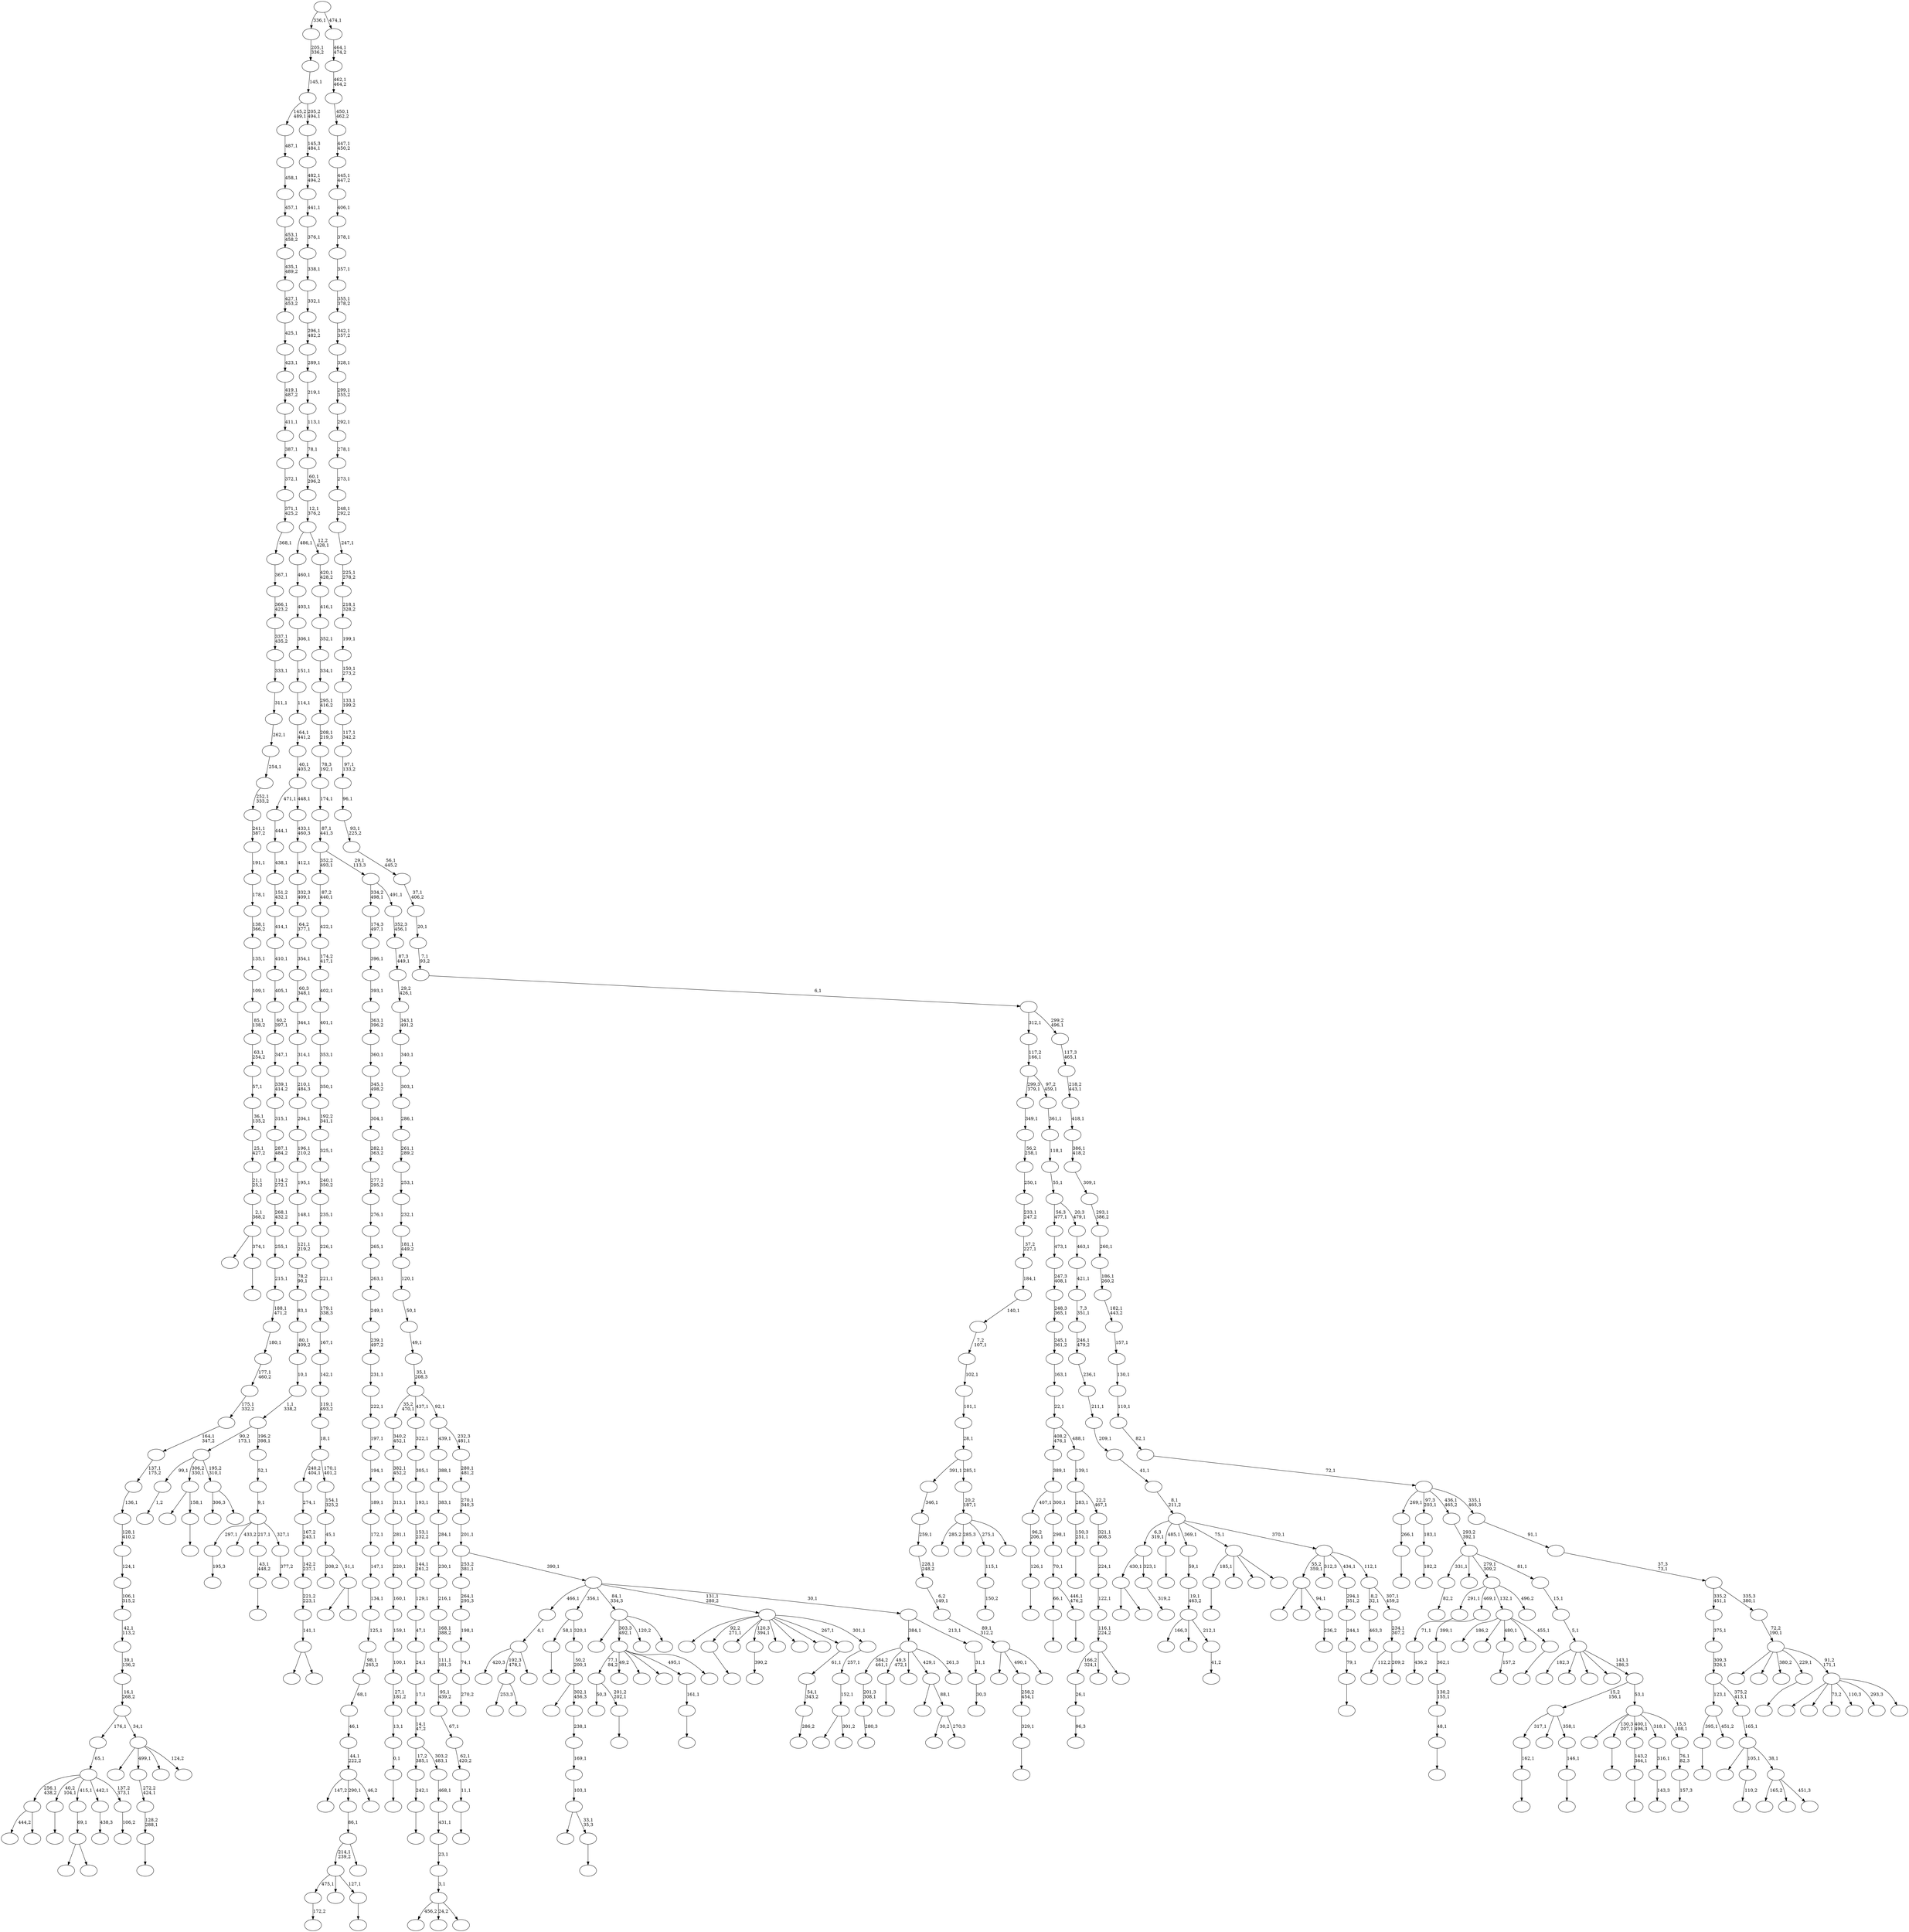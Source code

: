 digraph T {
	650 [label=""]
	649 [label=""]
	648 [label=""]
	647 [label=""]
	646 [label=""]
	645 [label=""]
	644 [label=""]
	643 [label=""]
	642 [label=""]
	641 [label=""]
	640 [label=""]
	639 [label=""]
	638 [label=""]
	637 [label=""]
	636 [label=""]
	635 [label=""]
	634 [label=""]
	633 [label=""]
	632 [label=""]
	631 [label=""]
	630 [label=""]
	629 [label=""]
	628 [label=""]
	627 [label=""]
	626 [label=""]
	625 [label=""]
	624 [label=""]
	623 [label=""]
	622 [label=""]
	621 [label=""]
	620 [label=""]
	619 [label=""]
	618 [label=""]
	617 [label=""]
	616 [label=""]
	615 [label=""]
	614 [label=""]
	613 [label=""]
	612 [label=""]
	611 [label=""]
	610 [label=""]
	609 [label=""]
	608 [label=""]
	607 [label=""]
	606 [label=""]
	605 [label=""]
	604 [label=""]
	603 [label=""]
	602 [label=""]
	601 [label=""]
	600 [label=""]
	599 [label=""]
	598 [label=""]
	597 [label=""]
	596 [label=""]
	595 [label=""]
	594 [label=""]
	593 [label=""]
	592 [label=""]
	591 [label=""]
	590 [label=""]
	589 [label=""]
	588 [label=""]
	587 [label=""]
	586 [label=""]
	585 [label=""]
	584 [label=""]
	583 [label=""]
	582 [label=""]
	581 [label=""]
	580 [label=""]
	579 [label=""]
	578 [label=""]
	577 [label=""]
	576 [label=""]
	575 [label=""]
	574 [label=""]
	573 [label=""]
	572 [label=""]
	571 [label=""]
	570 [label=""]
	569 [label=""]
	568 [label=""]
	567 [label=""]
	566 [label=""]
	565 [label=""]
	564 [label=""]
	563 [label=""]
	562 [label=""]
	561 [label=""]
	560 [label=""]
	559 [label=""]
	558 [label=""]
	557 [label=""]
	556 [label=""]
	555 [label=""]
	554 [label=""]
	553 [label=""]
	552 [label=""]
	551 [label=""]
	550 [label=""]
	549 [label=""]
	548 [label=""]
	547 [label=""]
	546 [label=""]
	545 [label=""]
	544 [label=""]
	543 [label=""]
	542 [label=""]
	541 [label=""]
	540 [label=""]
	539 [label=""]
	538 [label=""]
	537 [label=""]
	536 [label=""]
	535 [label=""]
	534 [label=""]
	533 [label=""]
	532 [label=""]
	531 [label=""]
	530 [label=""]
	529 [label=""]
	528 [label=""]
	527 [label=""]
	526 [label=""]
	525 [label=""]
	524 [label=""]
	523 [label=""]
	522 [label=""]
	521 [label=""]
	520 [label=""]
	519 [label=""]
	518 [label=""]
	517 [label=""]
	516 [label=""]
	515 [label=""]
	514 [label=""]
	513 [label=""]
	512 [label=""]
	511 [label=""]
	510 [label=""]
	509 [label=""]
	508 [label=""]
	507 [label=""]
	506 [label=""]
	505 [label=""]
	504 [label=""]
	503 [label=""]
	502 [label=""]
	501 [label=""]
	500 [label=""]
	499 [label=""]
	498 [label=""]
	497 [label=""]
	496 [label=""]
	495 [label=""]
	494 [label=""]
	493 [label=""]
	492 [label=""]
	491 [label=""]
	490 [label=""]
	489 [label=""]
	488 [label=""]
	487 [label=""]
	486 [label=""]
	485 [label=""]
	484 [label=""]
	483 [label=""]
	482 [label=""]
	481 [label=""]
	480 [label=""]
	479 [label=""]
	478 [label=""]
	477 [label=""]
	476 [label=""]
	475 [label=""]
	474 [label=""]
	473 [label=""]
	472 [label=""]
	471 [label=""]
	470 [label=""]
	469 [label=""]
	468 [label=""]
	467 [label=""]
	466 [label=""]
	465 [label=""]
	464 [label=""]
	463 [label=""]
	462 [label=""]
	461 [label=""]
	460 [label=""]
	459 [label=""]
	458 [label=""]
	457 [label=""]
	456 [label=""]
	455 [label=""]
	454 [label=""]
	453 [label=""]
	452 [label=""]
	451 [label=""]
	450 [label=""]
	449 [label=""]
	448 [label=""]
	447 [label=""]
	446 [label=""]
	445 [label=""]
	444 [label=""]
	443 [label=""]
	442 [label=""]
	441 [label=""]
	440 [label=""]
	439 [label=""]
	438 [label=""]
	437 [label=""]
	436 [label=""]
	435 [label=""]
	434 [label=""]
	433 [label=""]
	432 [label=""]
	431 [label=""]
	430 [label=""]
	429 [label=""]
	428 [label=""]
	427 [label=""]
	426 [label=""]
	425 [label=""]
	424 [label=""]
	423 [label=""]
	422 [label=""]
	421 [label=""]
	420 [label=""]
	419 [label=""]
	418 [label=""]
	417 [label=""]
	416 [label=""]
	415 [label=""]
	414 [label=""]
	413 [label=""]
	412 [label=""]
	411 [label=""]
	410 [label=""]
	409 [label=""]
	408 [label=""]
	407 [label=""]
	406 [label=""]
	405 [label=""]
	404 [label=""]
	403 [label=""]
	402 [label=""]
	401 [label=""]
	400 [label=""]
	399 [label=""]
	398 [label=""]
	397 [label=""]
	396 [label=""]
	395 [label=""]
	394 [label=""]
	393 [label=""]
	392 [label=""]
	391 [label=""]
	390 [label=""]
	389 [label=""]
	388 [label=""]
	387 [label=""]
	386 [label=""]
	385 [label=""]
	384 [label=""]
	383 [label=""]
	382 [label=""]
	381 [label=""]
	380 [label=""]
	379 [label=""]
	378 [label=""]
	377 [label=""]
	376 [label=""]
	375 [label=""]
	374 [label=""]
	373 [label=""]
	372 [label=""]
	371 [label=""]
	370 [label=""]
	369 [label=""]
	368 [label=""]
	367 [label=""]
	366 [label=""]
	365 [label=""]
	364 [label=""]
	363 [label=""]
	362 [label=""]
	361 [label=""]
	360 [label=""]
	359 [label=""]
	358 [label=""]
	357 [label=""]
	356 [label=""]
	355 [label=""]
	354 [label=""]
	353 [label=""]
	352 [label=""]
	351 [label=""]
	350 [label=""]
	349 [label=""]
	348 [label=""]
	347 [label=""]
	346 [label=""]
	345 [label=""]
	344 [label=""]
	343 [label=""]
	342 [label=""]
	341 [label=""]
	340 [label=""]
	339 [label=""]
	338 [label=""]
	337 [label=""]
	336 [label=""]
	335 [label=""]
	334 [label=""]
	333 [label=""]
	332 [label=""]
	331 [label=""]
	330 [label=""]
	329 [label=""]
	328 [label=""]
	327 [label=""]
	326 [label=""]
	325 [label=""]
	324 [label=""]
	323 [label=""]
	322 [label=""]
	321 [label=""]
	320 [label=""]
	319 [label=""]
	318 [label=""]
	317 [label=""]
	316 [label=""]
	315 [label=""]
	314 [label=""]
	313 [label=""]
	312 [label=""]
	311 [label=""]
	310 [label=""]
	309 [label=""]
	308 [label=""]
	307 [label=""]
	306 [label=""]
	305 [label=""]
	304 [label=""]
	303 [label=""]
	302 [label=""]
	301 [label=""]
	300 [label=""]
	299 [label=""]
	298 [label=""]
	297 [label=""]
	296 [label=""]
	295 [label=""]
	294 [label=""]
	293 [label=""]
	292 [label=""]
	291 [label=""]
	290 [label=""]
	289 [label=""]
	288 [label=""]
	287 [label=""]
	286 [label=""]
	285 [label=""]
	284 [label=""]
	283 [label=""]
	282 [label=""]
	281 [label=""]
	280 [label=""]
	279 [label=""]
	278 [label=""]
	277 [label=""]
	276 [label=""]
	275 [label=""]
	274 [label=""]
	273 [label=""]
	272 [label=""]
	271 [label=""]
	270 [label=""]
	269 [label=""]
	268 [label=""]
	267 [label=""]
	266 [label=""]
	265 [label=""]
	264 [label=""]
	263 [label=""]
	262 [label=""]
	261 [label=""]
	260 [label=""]
	259 [label=""]
	258 [label=""]
	257 [label=""]
	256 [label=""]
	255 [label=""]
	254 [label=""]
	253 [label=""]
	252 [label=""]
	251 [label=""]
	250 [label=""]
	249 [label=""]
	248 [label=""]
	247 [label=""]
	246 [label=""]
	245 [label=""]
	244 [label=""]
	243 [label=""]
	242 [label=""]
	241 [label=""]
	240 [label=""]
	239 [label=""]
	238 [label=""]
	237 [label=""]
	236 [label=""]
	235 [label=""]
	234 [label=""]
	233 [label=""]
	232 [label=""]
	231 [label=""]
	230 [label=""]
	229 [label=""]
	228 [label=""]
	227 [label=""]
	226 [label=""]
	225 [label=""]
	224 [label=""]
	223 [label=""]
	222 [label=""]
	221 [label=""]
	220 [label=""]
	219 [label=""]
	218 [label=""]
	217 [label=""]
	216 [label=""]
	215 [label=""]
	214 [label=""]
	213 [label=""]
	212 [label=""]
	211 [label=""]
	210 [label=""]
	209 [label=""]
	208 [label=""]
	207 [label=""]
	206 [label=""]
	205 [label=""]
	204 [label=""]
	203 [label=""]
	202 [label=""]
	201 [label=""]
	200 [label=""]
	199 [label=""]
	198 [label=""]
	197 [label=""]
	196 [label=""]
	195 [label=""]
	194 [label=""]
	193 [label=""]
	192 [label=""]
	191 [label=""]
	190 [label=""]
	189 [label=""]
	188 [label=""]
	187 [label=""]
	186 [label=""]
	185 [label=""]
	184 [label=""]
	183 [label=""]
	182 [label=""]
	181 [label=""]
	180 [label=""]
	179 [label=""]
	178 [label=""]
	177 [label=""]
	176 [label=""]
	175 [label=""]
	174 [label=""]
	173 [label=""]
	172 [label=""]
	171 [label=""]
	170 [label=""]
	169 [label=""]
	168 [label=""]
	167 [label=""]
	166 [label=""]
	165 [label=""]
	164 [label=""]
	163 [label=""]
	162 [label=""]
	161 [label=""]
	160 [label=""]
	159 [label=""]
	158 [label=""]
	157 [label=""]
	156 [label=""]
	155 [label=""]
	154 [label=""]
	153 [label=""]
	152 [label=""]
	151 [label=""]
	150 [label=""]
	149 [label=""]
	148 [label=""]
	147 [label=""]
	146 [label=""]
	145 [label=""]
	144 [label=""]
	143 [label=""]
	142 [label=""]
	141 [label=""]
	140 [label=""]
	139 [label=""]
	138 [label=""]
	137 [label=""]
	136 [label=""]
	135 [label=""]
	134 [label=""]
	133 [label=""]
	132 [label=""]
	131 [label=""]
	130 [label=""]
	129 [label=""]
	128 [label=""]
	127 [label=""]
	126 [label=""]
	125 [label=""]
	124 [label=""]
	123 [label=""]
	122 [label=""]
	121 [label=""]
	120 [label=""]
	119 [label=""]
	118 [label=""]
	117 [label=""]
	116 [label=""]
	115 [label=""]
	114 [label=""]
	113 [label=""]
	112 [label=""]
	111 [label=""]
	110 [label=""]
	109 [label=""]
	108 [label=""]
	107 [label=""]
	106 [label=""]
	105 [label=""]
	104 [label=""]
	103 [label=""]
	102 [label=""]
	101 [label=""]
	100 [label=""]
	99 [label=""]
	98 [label=""]
	97 [label=""]
	96 [label=""]
	95 [label=""]
	94 [label=""]
	93 [label=""]
	92 [label=""]
	91 [label=""]
	90 [label=""]
	89 [label=""]
	88 [label=""]
	87 [label=""]
	86 [label=""]
	85 [label=""]
	84 [label=""]
	83 [label=""]
	82 [label=""]
	81 [label=""]
	80 [label=""]
	79 [label=""]
	78 [label=""]
	77 [label=""]
	76 [label=""]
	75 [label=""]
	74 [label=""]
	73 [label=""]
	72 [label=""]
	71 [label=""]
	70 [label=""]
	69 [label=""]
	68 [label=""]
	67 [label=""]
	66 [label=""]
	65 [label=""]
	64 [label=""]
	63 [label=""]
	62 [label=""]
	61 [label=""]
	60 [label=""]
	59 [label=""]
	58 [label=""]
	57 [label=""]
	56 [label=""]
	55 [label=""]
	54 [label=""]
	53 [label=""]
	52 [label=""]
	51 [label=""]
	50 [label=""]
	49 [label=""]
	48 [label=""]
	47 [label=""]
	46 [label=""]
	45 [label=""]
	44 [label=""]
	43 [label=""]
	42 [label=""]
	41 [label=""]
	40 [label=""]
	39 [label=""]
	38 [label=""]
	37 [label=""]
	36 [label=""]
	35 [label=""]
	34 [label=""]
	33 [label=""]
	32 [label=""]
	31 [label=""]
	30 [label=""]
	29 [label=""]
	28 [label=""]
	27 [label=""]
	26 [label=""]
	25 [label=""]
	24 [label=""]
	23 [label=""]
	22 [label=""]
	21 [label=""]
	20 [label=""]
	19 [label=""]
	18 [label=""]
	17 [label=""]
	16 [label=""]
	15 [label=""]
	14 [label=""]
	13 [label=""]
	12 [label=""]
	11 [label=""]
	10 [label=""]
	9 [label=""]
	8 [label=""]
	7 [label=""]
	6 [label=""]
	5 [label=""]
	4 [label=""]
	3 [label=""]
	2 [label=""]
	1 [label=""]
	0 [label=""]
	643 -> 647 [label="444,2"]
	643 -> 644 [label=""]
	641 -> 642 [label=""]
	639 -> 640 [label=""]
	638 -> 639 [label="128,2\n288,1"]
	637 -> 638 [label="272,2\n424,1"]
	635 -> 636 [label=""]
	634 -> 635 [label="150,3\n251,1"]
	632 -> 633 [label="280,3"]
	631 -> 632 [label="201,3\n308,1"]
	627 -> 628 [label=""]
	626 -> 627 [label="162,1"]
	619 -> 620 [label=""]
	618 -> 649 [label="50,3"]
	618 -> 619 [label="201,2\n202,1"]
	616 -> 617 [label="195,3"]
	611 -> 612 [label="172,2"]
	607 -> 608 [label=""]
	606 -> 607 [label="11,1"]
	605 -> 606 [label="62,1\n420,2"]
	604 -> 605 [label="67,1"]
	603 -> 604 [label="95,1\n439,2"]
	602 -> 603 [label="111,1\n181,3"]
	601 -> 602 [label="168,1\n388,2"]
	600 -> 601 [label="216,1"]
	599 -> 600 [label="230,1"]
	598 -> 599 [label="284,1"]
	597 -> 598 [label="383,1"]
	596 -> 597 [label="388,1"]
	592 -> 593 [label=""]
	590 -> 591 [label=""]
	587 -> 588 [label=""]
	586 -> 587 [label="0,1"]
	585 -> 586 [label="13,1"]
	584 -> 585 [label="27,1\n181,2"]
	583 -> 584 [label="100,1"]
	582 -> 583 [label="159,1"]
	581 -> 582 [label="160,1"]
	580 -> 581 [label="220,1"]
	579 -> 580 [label="281,1"]
	578 -> 579 [label="313,1"]
	577 -> 578 [label="382,1\n452,2"]
	576 -> 577 [label="340,2\n452,1"]
	574 -> 575 [label=""]
	568 -> 629 [label=""]
	568 -> 569 [label=""]
	566 -> 567 [label=""]
	560 -> 561 [label=""]
	559 -> 560 [label="126,1"]
	558 -> 559 [label="96,2\n206,1"]
	555 -> 556 [label=""]
	554 -> 574 [label="66,1"]
	554 -> 555 [label="446,1\n476,2"]
	553 -> 554 [label="70,1"]
	552 -> 553 [label="298,1"]
	551 -> 558 [label="407,1"]
	551 -> 552 [label="300,1"]
	550 -> 551 [label="389,1"]
	546 -> 613 [label=""]
	546 -> 547 [label=""]
	545 -> 546 [label="69,1"]
	543 -> 544 [label="157,2"]
	541 -> 542 [label=""]
	540 -> 541 [label="146,1"]
	539 -> 626 [label="317,1"]
	539 -> 595 [label=""]
	539 -> 540 [label="358,1"]
	537 -> 538 [label="436,2"]
	536 -> 537 [label="71,1"]
	534 -> 535 [label="82,2"]
	532 -> 533 [label=""]
	531 -> 532 [label="48,1"]
	530 -> 531 [label="130,2\n155,1"]
	529 -> 530 [label="362,1"]
	528 -> 529 [label="399,1"]
	525 -> 526 [label="96,3"]
	524 -> 525 [label="26,1"]
	520 -> 521 [label=""]
	519 -> 520 [label="242,1"]
	517 -> 518 [label="438,3"]
	514 -> 515 [label=""]
	511 -> 512 [label="319,2"]
	510 -> 568 [label="430,1"]
	510 -> 511 [label="323,1"]
	508 -> 509 [label=""]
	507 -> 508 [label="143,2\n364,1"]
	502 -> 563 [label="253,3"]
	502 -> 503 [label=""]
	498 -> 499 [label=""]
	496 -> 497 [label=""]
	495 -> 496 [label="329,1"]
	494 -> 495 [label="258,2\n454,1"]
	490 -> 491 [label=""]
	489 -> 490 [label="161,1"]
	485 -> 486 [label="106,2"]
	484 -> 643 [label="256,1\n438,2"]
	484 -> 566 [label="40,2\n104,1"]
	484 -> 545 [label="415,1"]
	484 -> 517 [label="442,1"]
	484 -> 485 [label="137,2\n373,1"]
	483 -> 484 [label="65,1"]
	475 -> 505 [label=""]
	475 -> 476 [label=""]
	474 -> 475 [label="141,1"]
	473 -> 474 [label="221,2\n223,1"]
	472 -> 473 [label="142,2\n237,1"]
	471 -> 472 [label="167,2\n243,1"]
	470 -> 471 [label="274,1"]
	468 -> 589 [label="420,3"]
	468 -> 502 [label="192,3\n478,1"]
	468 -> 469 [label=""]
	467 -> 468 [label="4,1"]
	465 -> 466 [label="1,2"]
	463 -> 513 [label="456,2"]
	463 -> 487 [label="24,2"]
	463 -> 464 [label=""]
	462 -> 463 [label="3,1"]
	461 -> 462 [label="23,1"]
	460 -> 461 [label="431,1"]
	459 -> 460 [label="468,1"]
	458 -> 519 [label="17,2\n385,1"]
	458 -> 459 [label="303,2\n483,1"]
	457 -> 458 [label="14,1\n47,2"]
	456 -> 457 [label="17,1"]
	455 -> 456 [label="24,1"]
	454 -> 455 [label="47,1"]
	453 -> 454 [label="129,1"]
	452 -> 453 [label="144,1\n261,2"]
	451 -> 452 [label="153,1\n232,2"]
	450 -> 451 [label="193,1"]
	449 -> 450 [label="305,1"]
	448 -> 449 [label="322,1"]
	445 -> 446 [label="390,2"]
	441 -> 442 [label=""]
	440 -> 624 [label=""]
	440 -> 441 [label="374,1"]
	439 -> 440 [label="2,1\n368,2"]
	438 -> 439 [label="21,1\n25,2"]
	437 -> 438 [label="25,1\n427,2"]
	436 -> 437 [label="36,1\n135,2"]
	435 -> 436 [label="57,1"]
	434 -> 435 [label="63,1\n254,2"]
	433 -> 434 [label="85,1\n138,2"]
	432 -> 433 [label="109,1"]
	431 -> 432 [label="135,1"]
	430 -> 431 [label="138,1\n366,2"]
	429 -> 430 [label="178,1"]
	428 -> 429 [label="191,1"]
	427 -> 428 [label="241,1\n387,2"]
	426 -> 427 [label="252,1\n333,2"]
	425 -> 426 [label="254,1"]
	424 -> 425 [label="262,1"]
	423 -> 424 [label="311,1"]
	422 -> 423 [label="333,1"]
	421 -> 422 [label="337,1\n435,2"]
	420 -> 421 [label="366,1\n423,2"]
	419 -> 420 [label="367,1"]
	418 -> 419 [label="368,1"]
	417 -> 418 [label="371,1\n425,2"]
	416 -> 417 [label="372,1"]
	415 -> 416 [label="387,1"]
	414 -> 415 [label="411,1"]
	413 -> 414 [label="419,1\n487,2"]
	412 -> 413 [label="423,1"]
	411 -> 412 [label="425,1"]
	410 -> 411 [label="427,1\n453,2"]
	409 -> 410 [label="435,1\n489,2"]
	408 -> 409 [label="453,1\n458,2"]
	407 -> 408 [label="457,1"]
	406 -> 407 [label="458,1"]
	405 -> 406 [label="487,1"]
	403 -> 514 [label="395,1"]
	403 -> 404 [label="451,2"]
	398 -> 399 [label="236,2"]
	397 -> 646 [label=""]
	397 -> 557 [label=""]
	397 -> 398 [label="94,1"]
	393 -> 394 [label=""]
	392 -> 611 [label="475,1"]
	392 -> 443 [label=""]
	392 -> 393 [label="127,1"]
	390 -> 615 [label=""]
	390 -> 391 [label=""]
	389 -> 481 [label="208,2"]
	389 -> 390 [label="51,1"]
	388 -> 389 [label="45,1"]
	387 -> 388 [label="154,1\n325,2"]
	386 -> 470 [label="240,2\n404,1"]
	386 -> 387 [label="170,1\n401,2"]
	385 -> 386 [label="18,1"]
	384 -> 385 [label="119,1\n493,2"]
	383 -> 384 [label="142,1"]
	382 -> 383 [label="167,1"]
	381 -> 382 [label="179,1\n338,3"]
	380 -> 381 [label="221,1"]
	379 -> 380 [label="226,1"]
	378 -> 379 [label="235,1"]
	377 -> 378 [label="240,1\n350,2"]
	376 -> 377 [label="325,1"]
	375 -> 376 [label="192,2\n341,1"]
	374 -> 375 [label="350,1"]
	373 -> 374 [label="353,1"]
	372 -> 373 [label="401,1"]
	371 -> 372 [label="402,1"]
	370 -> 371 [label="174,2\n417,1"]
	369 -> 370 [label="422,1"]
	368 -> 369 [label="87,2\n440,1"]
	366 -> 367 [label="150,2"]
	365 -> 366 [label="115,1"]
	362 -> 363 [label="143,3"]
	361 -> 362 [label="316,1"]
	357 -> 358 [label=""]
	356 -> 501 [label=""]
	356 -> 357 [label="158,1"]
	354 -> 355 [label=""]
	352 -> 353 [label=""]
	351 -> 352 [label="79,1"]
	350 -> 351 [label="244,1"]
	349 -> 350 [label="294,1\n351,2"]
	347 -> 348 [label=""]
	345 -> 648 [label=""]
	345 -> 637 [label="499,1"]
	345 -> 492 [label=""]
	345 -> 346 [label="124,2"]
	344 -> 483 [label="176,1"]
	344 -> 345 [label="34,1"]
	343 -> 344 [label="16,1\n268,2"]
	342 -> 343 [label="39,1\n136,2"]
	341 -> 342 [label="42,1\n113,2"]
	340 -> 341 [label="106,1\n315,2"]
	339 -> 340 [label="124,1"]
	338 -> 339 [label="128,1\n410,2"]
	337 -> 338 [label="136,1"]
	336 -> 337 [label="137,1\n175,2"]
	335 -> 336 [label="164,1\n347,2"]
	334 -> 335 [label="175,1\n332,2"]
	333 -> 334 [label="177,1\n460,2"]
	332 -> 333 [label="180,1"]
	331 -> 332 [label="188,1\n471,2"]
	330 -> 331 [label="215,1"]
	329 -> 330 [label="255,1"]
	328 -> 329 [label="268,1\n432,2"]
	327 -> 328 [label="114,2\n272,1"]
	326 -> 327 [label="287,1\n484,2"]
	325 -> 326 [label="315,1"]
	324 -> 325 [label="339,1\n414,2"]
	323 -> 324 [label="347,1"]
	322 -> 323 [label="60,2\n397,1"]
	321 -> 322 [label="405,1"]
	320 -> 321 [label="410,1"]
	319 -> 320 [label="414,1"]
	318 -> 319 [label="151,2\n432,1"]
	317 -> 318 [label="438,1"]
	316 -> 317 [label="444,1"]
	314 -> 315 [label=""]
	312 -> 313 [label=""]
	311 -> 312 [label="43,1\n448,2"]
	309 -> 310 [label="41,2"]
	308 -> 625 [label="166,3"]
	308 -> 400 [label=""]
	308 -> 309 [label="212,1"]
	307 -> 308 [label="19,1\n463,2"]
	306 -> 307 [label="59,1"]
	303 -> 304 [label=""]
	302 -> 570 [label="186,2"]
	302 -> 548 [label=""]
	302 -> 543 [label="480,1"]
	302 -> 500 [label=""]
	302 -> 303 [label="455,1"]
	300 -> 301 [label="110,2"]
	298 -> 299 [label=""]
	297 -> 298 [label="266,1"]
	295 -> 359 [label="30,2"]
	295 -> 296 [label="270,3"]
	294 -> 564 [label=""]
	294 -> 295 [label="88,1"]
	292 -> 527 [label="306,3"]
	292 -> 293 [label=""]
	291 -> 465 [label="99,1"]
	291 -> 356 [label="306,2\n330,1"]
	291 -> 292 [label="195,2\n310,1"]
	289 -> 290 [label=""]
	288 -> 623 [label=""]
	288 -> 289 [label="33,1\n35,3"]
	287 -> 288 [label="103,1"]
	286 -> 287 [label="169,1"]
	285 -> 286 [label="238,1"]
	284 -> 402 [label=""]
	284 -> 285 [label="302,1\n456,3"]
	283 -> 284 [label="50,2\n200,1"]
	282 -> 347 [label="58,1"]
	282 -> 283 [label="320,1"]
	280 -> 618 [label="77,1\n84,2"]
	280 -> 610 [label="49,2"]
	280 -> 609 [label=""]
	280 -> 573 [label=""]
	280 -> 489 [label="495,1"]
	280 -> 281 [label=""]
	278 -> 631 [label="384,2\n461,1"]
	278 -> 592 [label="49,3\n472,1"]
	278 -> 478 [label=""]
	278 -> 294 [label="429,1"]
	278 -> 279 [label="261,3"]
	276 -> 641 [label="185,1"]
	276 -> 447 [label=""]
	276 -> 305 [label=""]
	276 -> 277 [label=""]
	272 -> 614 [label=""]
	272 -> 494 [label="490,1"]
	272 -> 273 [label=""]
	271 -> 272 [label="89,1\n312,2"]
	270 -> 271 [label="6,2\n149,1"]
	269 -> 270 [label="228,1\n248,2"]
	268 -> 269 [label="259,1"]
	267 -> 268 [label="346,1"]
	265 -> 536 [label="291,1"]
	265 -> 528 [label="469,1"]
	265 -> 302 [label="132,1"]
	265 -> 266 [label="496,2"]
	263 -> 264 [label="377,2"]
	262 -> 616 [label="297,1"]
	262 -> 506 [label="433,2"]
	262 -> 311 [label="217,1"]
	262 -> 263 [label="327,1"]
	261 -> 262 [label="9,1"]
	260 -> 261 [label="52,1"]
	259 -> 291 [label="90,2\n173,1"]
	259 -> 260 [label="196,2\n398,1"]
	258 -> 259 [label="1,1\n338,2"]
	257 -> 258 [label="10,1"]
	256 -> 257 [label="80,1\n409,2"]
	255 -> 256 [label="83,1"]
	254 -> 255 [label="78,2\n90,1"]
	253 -> 254 [label="121,1\n219,2"]
	252 -> 253 [label="148,1"]
	251 -> 252 [label="195,1"]
	250 -> 251 [label="196,1\n210,2"]
	249 -> 250 [label="204,1"]
	248 -> 249 [label="210,1\n484,3"]
	247 -> 248 [label="314,1"]
	246 -> 247 [label="344,1"]
	245 -> 246 [label="60,3\n348,1"]
	244 -> 245 [label="354,1"]
	243 -> 244 [label="64,2\n377,1"]
	242 -> 243 [label="332,3\n409,1"]
	241 -> 242 [label="412,1"]
	240 -> 241 [label="433,1\n460,3"]
	239 -> 316 [label="471,1"]
	239 -> 240 [label="448,1"]
	238 -> 239 [label="40,1\n403,2"]
	237 -> 238 [label="64,1\n441,2"]
	236 -> 237 [label="114,1"]
	235 -> 236 [label="151,1"]
	234 -> 235 [label="306,1"]
	233 -> 234 [label="403,1"]
	232 -> 233 [label="460,1"]
	229 -> 230 [label="270,2"]
	228 -> 229 [label="74,1"]
	227 -> 228 [label="198,1"]
	226 -> 227 [label="264,1\n295,3"]
	223 -> 224 [label="286,2"]
	222 -> 223 [label="54,1\n343,2"]
	221 -> 222 [label="61,1"]
	219 -> 220 [label="182,2"]
	218 -> 219 [label="183,1"]
	216 -> 524 [label="166,2\n324,1"]
	216 -> 395 [label=""]
	216 -> 217 [label=""]
	215 -> 216 [label="116,1\n224,2"]
	214 -> 215 [label="122,1"]
	213 -> 214 [label="224,1"]
	212 -> 213 [label="321,1\n408,3"]
	211 -> 634 [label="283,1"]
	211 -> 212 [label="22,2\n467,1"]
	210 -> 211 [label="139,1"]
	209 -> 550 [label="408,2\n476,1"]
	209 -> 210 [label="488,1"]
	208 -> 209 [label="22,1"]
	207 -> 208 [label="163,1"]
	206 -> 207 [label="245,1\n361,2"]
	205 -> 206 [label="248,3\n365,1"]
	204 -> 205 [label="247,3\n408,1"]
	203 -> 204 [label="473,1"]
	201 -> 565 [label="165,2"]
	201 -> 479 [label=""]
	201 -> 202 [label="451,3"]
	200 -> 622 [label=""]
	200 -> 300 [label="105,1"]
	200 -> 201 [label="38,1"]
	199 -> 200 [label="165,1"]
	198 -> 403 [label="123,1"]
	198 -> 199 [label="375,2\n413,1"]
	197 -> 198 [label="309,3\n326,1"]
	196 -> 197 [label="375,1"]
	194 -> 444 [label=""]
	194 -> 280 [label="303,3\n492,1"]
	194 -> 274 [label="120,2"]
	194 -> 195 [label=""]
	192 -> 193 [label="157,3"]
	191 -> 192 [label="76,1\n82,3"]
	190 -> 594 [label=""]
	190 -> 590 [label="130,3\n207,1"]
	190 -> 507 [label="400,1\n496,3"]
	190 -> 361 [label="318,1"]
	190 -> 191 [label="15,3\n108,1"]
	189 -> 539 [label="15,2\n156,1"]
	189 -> 190 [label="53,1"]
	188 -> 645 [label="182,3"]
	188 -> 630 [label=""]
	188 -> 488 [label=""]
	188 -> 275 [label=""]
	188 -> 189 [label="143,1\n186,3"]
	187 -> 188 [label="5,1"]
	186 -> 187 [label="15,1"]
	185 -> 534 [label="331,1"]
	185 -> 360 [label=""]
	185 -> 265 [label="279,1\n309,2"]
	185 -> 186 [label="81,1"]
	184 -> 185 [label="293,2\n392,1"]
	182 -> 392 [label="214,1\n239,2"]
	182 -> 183 [label=""]
	181 -> 182 [label="86,1"]
	179 -> 571 [label="285,2"]
	179 -> 504 [label="285,3"]
	179 -> 365 [label="275,1"]
	179 -> 180 [label=""]
	178 -> 179 [label="20,2\n187,1"]
	177 -> 267 [label="391,1"]
	177 -> 178 [label="285,1"]
	176 -> 177 [label="28,1"]
	175 -> 176 [label="101,1"]
	174 -> 175 [label="102,1"]
	173 -> 174 [label="7,2\n107,1"]
	172 -> 173 [label="140,1"]
	171 -> 172 [label="184,1"]
	170 -> 171 [label="37,2\n227,1"]
	169 -> 170 [label="233,1\n247,2"]
	168 -> 169 [label="250,1"]
	167 -> 168 [label="56,2\n258,1"]
	166 -> 167 [label="349,1"]
	164 -> 523 [label=""]
	164 -> 165 [label="301,2"]
	163 -> 164 [label="152,1"]
	162 -> 163 [label="257,1"]
	161 -> 621 [label=""]
	161 -> 498 [label="92,2\n271,1"]
	161 -> 493 [label=""]
	161 -> 445 [label="120,3\n394,1"]
	161 -> 401 [label=""]
	161 -> 231 [label=""]
	161 -> 225 [label=""]
	161 -> 221 [label="267,1"]
	161 -> 162 [label="301,1"]
	159 -> 482 [label="147,2"]
	159 -> 181 [label="290,1"]
	159 -> 160 [label="46,2"]
	158 -> 159 [label="44,1\n222,2"]
	157 -> 158 [label="46,1"]
	156 -> 157 [label="68,1"]
	155 -> 156 [label="98,1\n265,2"]
	154 -> 155 [label="125,1"]
	153 -> 154 [label="134,1"]
	152 -> 153 [label="147,1"]
	151 -> 152 [label="172,1"]
	150 -> 151 [label="189,1"]
	149 -> 150 [label="194,1"]
	148 -> 149 [label="197,1"]
	147 -> 148 [label="222,1"]
	146 -> 147 [label="231,1"]
	145 -> 146 [label="239,1\n497,2"]
	144 -> 145 [label="249,1"]
	143 -> 144 [label="263,1"]
	142 -> 143 [label="265,1"]
	141 -> 142 [label="276,1"]
	140 -> 141 [label="277,1\n295,2"]
	139 -> 140 [label="282,1\n363,2"]
	138 -> 139 [label="304,1"]
	137 -> 138 [label="345,1\n498,2"]
	136 -> 137 [label="360,1"]
	135 -> 136 [label="363,1\n396,2"]
	134 -> 135 [label="393,1"]
	133 -> 134 [label="396,1"]
	132 -> 133 [label="174,3\n497,1"]
	130 -> 131 [label="30,3"]
	129 -> 130 [label="31,1"]
	128 -> 278 [label="384,1"]
	128 -> 129 [label="213,1"]
	127 -> 467 [label="466,1"]
	127 -> 282 [label="356,1"]
	127 -> 194 [label="84,1\n334,3"]
	127 -> 161 [label="131,1\n280,2"]
	127 -> 128 [label="30,1"]
	126 -> 226 [label="253,2\n381,1"]
	126 -> 127 [label="390,1"]
	125 -> 126 [label="201,1"]
	124 -> 125 [label="270,1\n340,3"]
	123 -> 124 [label="280,1\n481,2"]
	122 -> 596 [label="439,1"]
	122 -> 123 [label="232,3\n481,1"]
	121 -> 576 [label="35,2\n470,1"]
	121 -> 448 [label="437,1"]
	121 -> 122 [label="92,1"]
	120 -> 121 [label="35,1\n208,3"]
	119 -> 120 [label="49,1"]
	118 -> 119 [label="50,1"]
	117 -> 118 [label="120,1"]
	116 -> 117 [label="181,1\n449,2"]
	115 -> 116 [label="232,1"]
	114 -> 115 [label="253,1"]
	113 -> 114 [label="261,1\n289,2"]
	112 -> 113 [label="286,1"]
	111 -> 112 [label="303,1"]
	110 -> 111 [label="340,1"]
	109 -> 110 [label="343,1\n491,2"]
	108 -> 109 [label="29,2\n426,1"]
	107 -> 108 [label="87,3\n449,1"]
	106 -> 107 [label="352,3\n456,1"]
	105 -> 132 [label="334,2\n498,1"]
	105 -> 106 [label="491,1"]
	104 -> 368 [label="352,2\n493,1"]
	104 -> 105 [label="29,1\n113,3"]
	103 -> 104 [label="87,1\n441,3"]
	102 -> 103 [label="174,1"]
	101 -> 102 [label="78,3\n192,1"]
	100 -> 101 [label="208,1\n219,3"]
	99 -> 100 [label="295,1\n416,2"]
	98 -> 99 [label="334,1"]
	97 -> 98 [label="352,1"]
	96 -> 97 [label="416,1"]
	95 -> 96 [label="420,1\n428,2"]
	94 -> 232 [label="486,1"]
	94 -> 95 [label="12,2\n428,1"]
	93 -> 94 [label="12,1\n376,2"]
	92 -> 93 [label="60,1\n296,2"]
	91 -> 92 [label="78,1"]
	90 -> 91 [label="113,1"]
	89 -> 90 [label="219,1"]
	88 -> 89 [label="289,1"]
	87 -> 88 [label="296,1\n482,2"]
	86 -> 87 [label="332,1"]
	85 -> 86 [label="338,1"]
	84 -> 85 [label="376,1"]
	83 -> 84 [label="441,1"]
	82 -> 83 [label="482,1\n494,2"]
	81 -> 82 [label="145,3\n484,1"]
	80 -> 405 [label="145,2\n489,1"]
	80 -> 81 [label="205,2\n494,1"]
	79 -> 80 [label="145,1"]
	78 -> 79 [label="205,1\n336,2"]
	76 -> 77 [label="463,3"]
	74 -> 549 [label="112,2"]
	74 -> 75 [label="209,2"]
	73 -> 74 [label="234,1\n307,2"]
	72 -> 76 [label="8,2\n32,1"]
	72 -> 73 [label="307,1\n459,2"]
	71 -> 397 [label="55,2\n359,1"]
	71 -> 396 [label="312,3"]
	71 -> 349 [label="434,1"]
	71 -> 72 [label="112,1"]
	70 -> 510 [label="6,3\n319,1"]
	70 -> 354 [label="485,1"]
	70 -> 306 [label="369,1"]
	70 -> 276 [label="75,1"]
	70 -> 71 [label="370,1"]
	69 -> 70 [label="8,1\n211,2"]
	68 -> 69 [label="41,1"]
	67 -> 68 [label="209,1"]
	66 -> 67 [label="211,1"]
	65 -> 66 [label="236,1"]
	64 -> 65 [label="246,1\n479,2"]
	63 -> 64 [label="7,3\n351,1"]
	62 -> 63 [label="421,1"]
	61 -> 62 [label="463,1"]
	60 -> 203 [label="56,3\n477,1"]
	60 -> 61 [label="20,3\n479,1"]
	59 -> 60 [label="55,1"]
	58 -> 59 [label="118,1"]
	57 -> 58 [label="361,1"]
	56 -> 166 [label="299,3\n379,1"]
	56 -> 57 [label="97,2\n459,1"]
	55 -> 56 [label="117,2\n166,1"]
	53 -> 650 [label=""]
	53 -> 572 [label=""]
	53 -> 562 [label="73,2"]
	53 -> 522 [label="110,3"]
	53 -> 477 [label="293,3"]
	53 -> 54 [label=""]
	52 -> 516 [label=""]
	52 -> 480 [label=""]
	52 -> 364 [label="380,2"]
	52 -> 314 [label="229,1"]
	52 -> 53 [label="91,2\n171,1"]
	51 -> 52 [label="72,2\n190,1"]
	50 -> 196 [label="335,2\n451,1"]
	50 -> 51 [label="335,3\n380,1"]
	49 -> 50 [label="37,3\n73,1"]
	48 -> 49 [label="91,1"]
	47 -> 297 [label="269,1"]
	47 -> 218 [label="97,3\n203,1"]
	47 -> 184 [label="436,1\n465,2"]
	47 -> 48 [label="335,1\n465,3"]
	46 -> 47 [label="72,1"]
	45 -> 46 [label="82,1"]
	44 -> 45 [label="110,1"]
	43 -> 44 [label="130,1"]
	42 -> 43 [label="157,1"]
	41 -> 42 [label="182,1\n443,2"]
	40 -> 41 [label="186,1\n260,2"]
	39 -> 40 [label="260,1"]
	38 -> 39 [label="293,1\n386,2"]
	37 -> 38 [label="309,1"]
	36 -> 37 [label="386,1\n418,2"]
	35 -> 36 [label="418,1"]
	34 -> 35 [label="218,2\n443,1"]
	33 -> 34 [label="117,3\n465,1"]
	32 -> 55 [label="312,1"]
	32 -> 33 [label="299,2\n496,1"]
	31 -> 32 [label="6,1"]
	30 -> 31 [label="7,1\n93,2"]
	29 -> 30 [label="20,1"]
	28 -> 29 [label="37,1\n406,2"]
	27 -> 28 [label="56,1\n445,2"]
	26 -> 27 [label="93,1\n225,2"]
	25 -> 26 [label="96,1"]
	24 -> 25 [label="97,1\n133,2"]
	23 -> 24 [label="117,1\n342,2"]
	22 -> 23 [label="133,1\n199,2"]
	21 -> 22 [label="150,1\n273,2"]
	20 -> 21 [label="199,1"]
	19 -> 20 [label="218,1\n328,2"]
	18 -> 19 [label="225,1\n278,2"]
	17 -> 18 [label="247,1"]
	16 -> 17 [label="248,1\n292,2"]
	15 -> 16 [label="273,1"]
	14 -> 15 [label="278,1"]
	13 -> 14 [label="292,1"]
	12 -> 13 [label="299,1\n355,2"]
	11 -> 12 [label="328,1"]
	10 -> 11 [label="342,1\n357,2"]
	9 -> 10 [label="355,1\n378,2"]
	8 -> 9 [label="357,1"]
	7 -> 8 [label="378,1"]
	6 -> 7 [label="406,1"]
	5 -> 6 [label="445,1\n447,2"]
	4 -> 5 [label="447,1\n450,2"]
	3 -> 4 [label="450,1\n462,2"]
	2 -> 3 [label="462,1\n464,2"]
	1 -> 2 [label="464,1\n474,2"]
	0 -> 78 [label="336,1"]
	0 -> 1 [label="474,1"]
}

